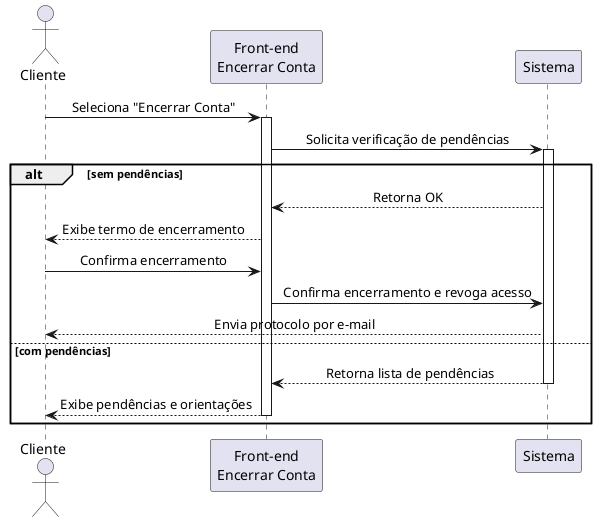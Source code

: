 @startuml case02
skinparam sequenceMessageAlign center
actor Cliente
participant FE as "Front-end\nEncerrar Conta"
participant Sistema

Cliente -> FE: Seleciona "Encerrar Conta"
activate FE

FE -> Sistema: Solicita verificação de pendências
activate Sistema

alt sem pendências
    Sistema --> FE: Retorna OK
    FE --> Cliente: Exibe termo de encerramento
    Cliente -> FE: Confirma encerramento
    FE -> Sistema: Confirma encerramento e revoga acesso
    Sistema --> Cliente: Envia protocolo por e-mail
else com pendências
    Sistema --> FE: Retorna lista de pendências
    deactivate Sistema

    FE --> Cliente: Exibe pendências e orientações
    deactivate FE
end
@enduml